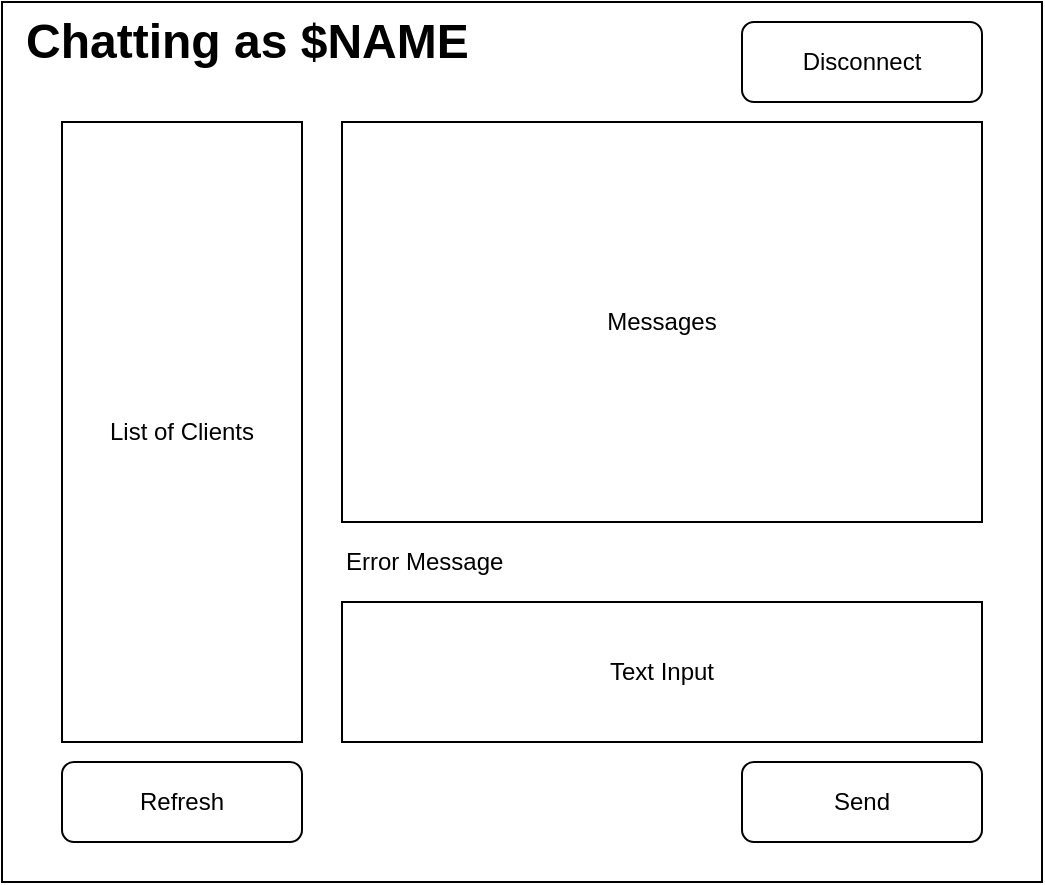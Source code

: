<mxfile>
    <diagram id="vu5aGmH0o27bVY2iEsoV" name="Page-1">
        <mxGraphModel dx="917" dy="494" grid="1" gridSize="10" guides="1" tooltips="1" connect="1" arrows="1" fold="1" page="1" pageScale="1" pageWidth="850" pageHeight="1100" math="0" shadow="0">
            <root>
                <mxCell id="0"/>
                <mxCell id="1" parent="0"/>
                <mxCell id="2" value="" style="rounded=0;whiteSpace=wrap;html=1;" parent="1" vertex="1">
                    <mxGeometry x="40" y="40" width="520" height="440" as="geometry"/>
                </mxCell>
                <mxCell id="8" value="Chatting as $NAME" style="text;strokeColor=none;fillColor=none;html=1;fontSize=24;fontStyle=1;verticalAlign=middle;align=left;" parent="1" vertex="1">
                    <mxGeometry x="50" y="40" width="260" height="40" as="geometry"/>
                </mxCell>
                <mxCell id="10" value="List of Clients" style="rounded=0;whiteSpace=wrap;html=1;" parent="1" vertex="1">
                    <mxGeometry x="70" y="100" width="120" height="310" as="geometry"/>
                </mxCell>
                <mxCell id="12" value="Messages" style="rounded=0;whiteSpace=wrap;html=1;" parent="1" vertex="1">
                    <mxGeometry x="210" y="100" width="320" height="200" as="geometry"/>
                </mxCell>
                <mxCell id="13" value="Refresh" style="rounded=1;whiteSpace=wrap;html=1;" parent="1" vertex="1">
                    <mxGeometry x="70" y="420" width="120" height="40" as="geometry"/>
                </mxCell>
                <mxCell id="15" value="Disconnect" style="rounded=1;whiteSpace=wrap;html=1;" parent="1" vertex="1">
                    <mxGeometry x="410" y="50" width="120" height="40" as="geometry"/>
                </mxCell>
                <mxCell id="17" value="Text Input" style="rounded=0;whiteSpace=wrap;html=1;" parent="1" vertex="1">
                    <mxGeometry x="210" y="340" width="320" height="70" as="geometry"/>
                </mxCell>
                <mxCell id="18" value="Send" style="rounded=1;whiteSpace=wrap;html=1;" parent="1" vertex="1">
                    <mxGeometry x="410" y="420" width="120" height="40" as="geometry"/>
                </mxCell>
                <mxCell id="19" value="Error Message" style="text;html=1;strokeColor=none;fillColor=none;align=left;verticalAlign=middle;whiteSpace=wrap;rounded=0;" vertex="1" parent="1">
                    <mxGeometry x="210" y="310" width="320" height="20" as="geometry"/>
                </mxCell>
            </root>
        </mxGraphModel>
    </diagram>
</mxfile>